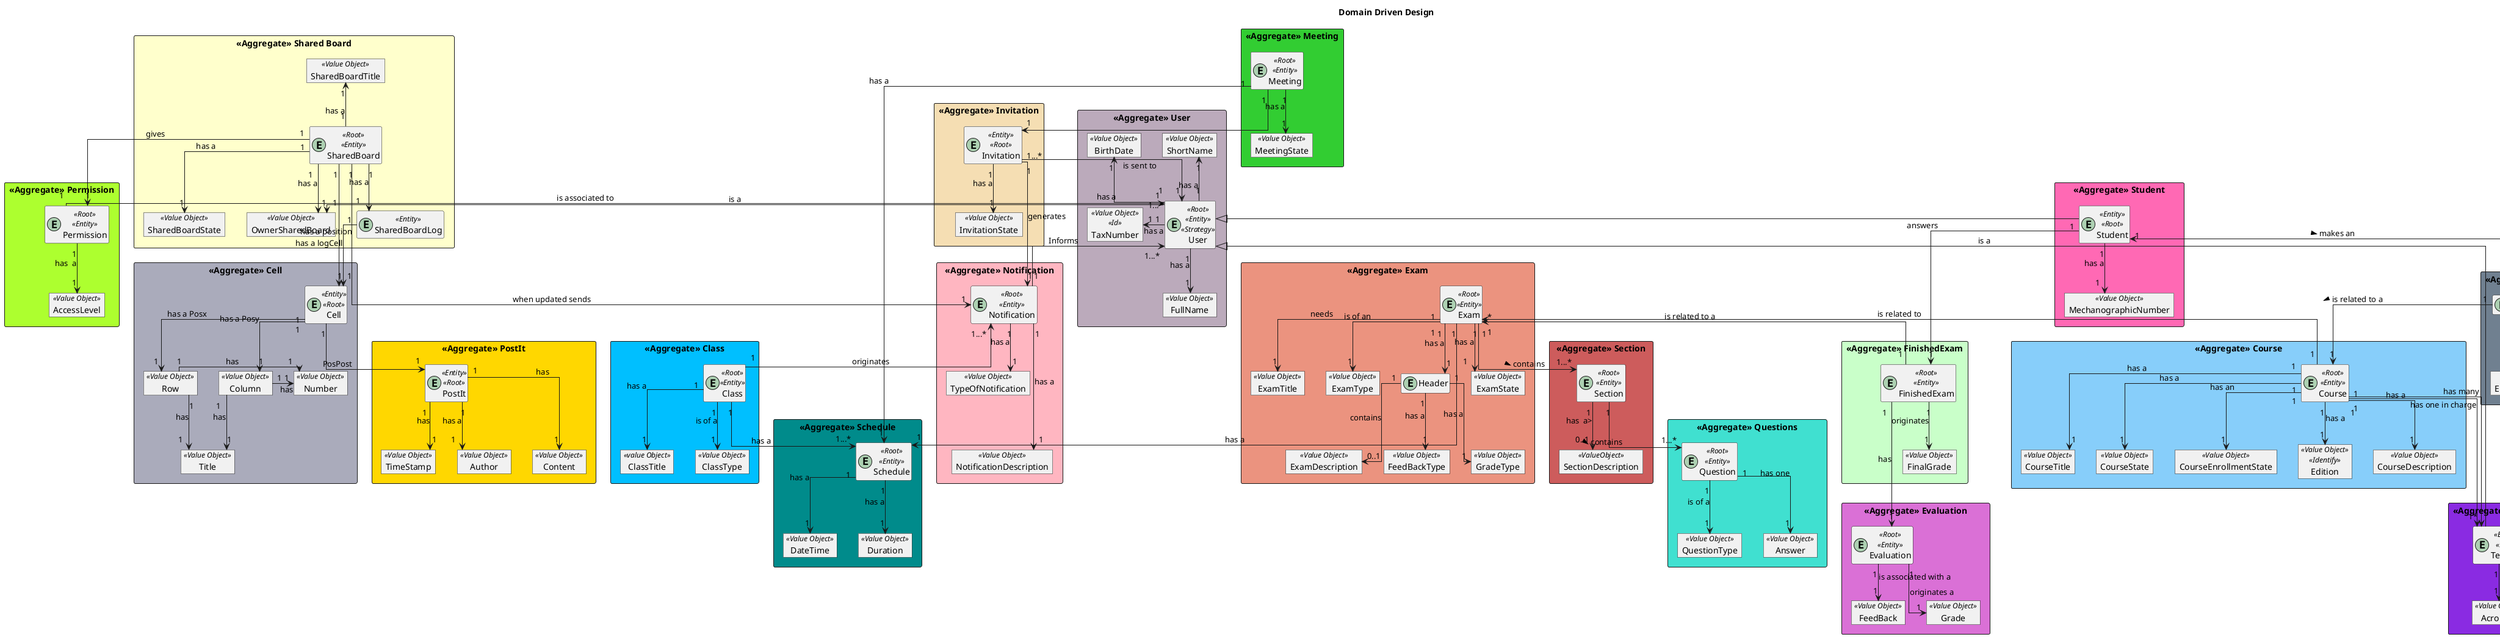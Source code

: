 @startuml
'https://plantuml.com/class-diagram

hide field
hide methods

title Domain Driven Design

skinparam linetype ortho

rectangle "<<Aggregate>> User" #bbaabb{

    entity User<<Root>><<Entity>><<Strategy>>
    object BirthDate<<Value Object>>
    object TaxNumber<<Value Object>><<Id>>
    object FullName<<Value Object>>
    object ShortName<<Value Object>>

    User"1" -up-> "1"BirthDate : has a
    User"1" -left-> "1"TaxNumber : has a
    User"1" --> "1" FullName : has a
    User "1" -up->"1"ShortName : has a
}

rectangle "<<Aggregate>> Questions" #turquoise{

     entity Question <<Root>><<Entity>>
     object QuestionType <<Value Object>>
     object Answer <<Value Object>>

     Question "1"-->"1" QuestionType: is of a
     Question "1"-->"1"Answer: has one
}


rectangle "<<Aggregate>> Teacher" #blueviolet{

    entity Teacher<<Entity>><<Root>>
    object Acronym<<Value Object>>

    Teacher -up|> User: is a
    Teacher"1" --> "1"Acronym : has a
}

rectangle "<<Aggregate>> Schedule" #darkcyan{

 entity Schedule<<Root>><<Entity>>
 object DateTime<<Value Object>>
 object Duration<<Value Object>>

 Schedule "1"-->"1" DateTime: has a
 Schedule "1"-->"1" Duration: has a
}

rectangle "<<Aggregate>> Class" #deepskyblue{

 entity Class<<Root>><<Entity>>
 object ClassTitle<<value Object>>
 object ClassType<<Value Object>>

 Class "1"-->"1" ClassTitle: has a
 Class "1"-->"1"  ClassType: is of a
 Class "1"-->"1...*" Schedule: has a
}

rectangle "<<Aggregate>> Cell" #aaabbb{
     entity Cell <<Entity>><<Root>>
     object Number <<Value Object>>
     object Title <<Value Object>>
     object Column <<Value Object>>
     object Row <<Value Object>>

         Column "1"-right->"1" Number : has
         Column "1"-->"1" Title : has
         Row "1"-left->"1" Number : has
         Row "1"-->"1" Title : has
             Cell"1"-->"1" Row : has a Posx
             Cell"1"-->"1"Column : has a Posy
}


rectangle "<<Aggregate>> Shared Board" #business{

    entity SharedBoard<<Root>><<Entity>>
    entity SharedBoardLog<<Entity>>
    object OwnerSharedBoard <<Value Object>>
    object SharedBoardTitle <<Value Object>>

    object SharedBoardState <<Value Object>>


    SharedBoard"1"-->"1"OwnerSharedBoard: has a
    SharedBoard"1"-up->"1"SharedBoardTitle : has a
    SharedBoard"1"-->"1" SharedBoardLog : has a
    SharedBoard"1"-->"1" SharedBoardState : has a

    User"1"->"1"OwnerSharedBoard: is a
   
    SharedBoard"1"-->"1"Cell : has a position
    SharedBoardLog"1"-->"1"Cell : has a logCell

}




rectangle "<<Aggregate>> PostIt" #gold{

    object Author <<Value Object>>
    object Content <<Value Object>>
    object TimeStamp <<Value Object>>
    entity PostIt <<Entity>><<Root>>

     PostIt"1"-->"1"TimeStamp: has
     PostIt"1"-->"1"Content : has
     PostIt"1"-->"1"Author : has a
     Cell"1"-->"1"PostIt : PosPost
}

rectangle "<<Aggregate>> Course" #lightskyblue{

    entity Course<<Root>><<Entity>>
    object CourseState<<Value Object>>
    object CourseEnrollmentState <<Value Object>>
    object Edition <<Value Object>><<Identify>>
    object CourseDescription <<Value Object>>
    object CourseTitle <<Value Object>>

    Course"1" --> "1"CourseTitle: has a
    Course"1" --> "1"CourseDescription : has a
    Course"1"-->"1"CourseState : has a
    Course"1"-->"1"CourseEnrollmentState: has an
    Course"1" -->"1"Edition : has a
    Course"1" -->"*"Teacher: has many
    Course"1" --->"1"Teacher: has one in charge
}

rectangle "<<Aggregate>> Exam" #EB937F  {
    entity Exam <<Root>><<Entity>>
    object ExamTitle<<Value Object>>
    object ExamType <<Value Object>>

    entity Header
        object FeedBackType <<Value Object>>
        object GradeType <<Value Object>>
        object ExamDescription<<Value Object>>

    object ExamState <<Value Object>>

    Exam "1"-->"1"Header: has a
    Exam"1"-->"1"ExamType: is of an
    Exam"1"-->"1"ExamTitle : needs
    Exam"1"-->"1"ExamState : has a
    Header"1"-->"1"FeedBackType: has a
    Header"1"-->"1"GradeType: has a
    Header"1"-->"0..1"ExamDescription: contains
    Exam "1"-->"1" Schedule: has a
}

rectangle "<<Aggregate>> Section" #indianRed{
    entity Section<<Root>><<Entity>>
    object SectionDescription<<ValueObject>>

    Exam"1"-->"1...*"Section : contains >
    Section"1"-->"1...*"Question: contains >
    Section"1"-->"0..1"SectionDescription: has  a>
}

rectangle "<<Aggregate>> FinishedExam" #technology{

    entity FinishedExam<<Root>><<Entity>>
    object FinalGrade<<Value Object>>

    FinishedExam "1"-->"1" FinalGrade: originates
    FinishedExam "1"-up->"1"Exam: is related to a

}

rectangle "<<Aggregate>> Evaluation" #orchid{
    entity Evaluation<<Root>><<Entity>>
    object FeedBack<<Value Object>>
    object Grade<<Value Object>>

    FinishedExam "1"--->"1"Evaluation: has
    Evaluation "1"-->"1"Grade: originates a
    Evaluation "1"-->"1"FeedBack: is associated with a
}


rectangle "<<Aggregate>> Student" #hotpink{

    entity Student<<Entity>><<Root>>
    object MechanographicNumber<<Value Object>>

    Student -up|> User
    Student "1" -->"1"MechanographicNumber: has a
    Student "1"-->"1"FinishedExam: answers
}


rectangle "<<Aggregate>> Meeting" #limegreen{

    entity Meeting<<Root>><<Entity>>
    object MeetingState<<Value Object>>
    Meeting "1"-->"1"MeetingState: has a
}

rectangle "<<Aggregate>> Notification" #lightpink{

    entity Notification<<Root>><<Entity>>
    object TypeOfNotification<<Value Object>>
    object NotificationDescription<<Value Object>>
    Notification "1"-->"1" TypeOfNotification: has a
    Notification "1"--->"1" NotificationDescription : has a
    Class "1"-up->"1...*" Notification: originates
}

rectangle "<<Aggregate>> Invitation" #wheat{
    entity Invitation<<Entity>><<Root>>
    object InvitationState<<Value Object>>
    Meeting"1"-->"1"Invitation

    Invitation "1"-->"1" InvitationState: has a
    Invitation "1...*"-->"1" User: is sent to
    Invitation "1"-->"1" Notification: generates
}


rectangle "<<Aggregate>> Permission" #greenyellow{

    entity Permission<<Root>><<Entity>>
    object AccessLevel<<Value Object>>
    Permission"1"-->"1"AccessLevel :  has  a
}


rectangle "<<Aggregate>> Enrollment" #slategrey {

    entity Enrollment
    object EnrollmentState<<Value Object>>
     
     Enrollment"1"-->"1"EnrollmentState : has an
}

rectangle "<<Aggregate>> EnrollmentApprovation" #slategrey {

    entity EnrollmentApprovation
    object Justification<<Value Object>>

     EnrollmentApprovation"1"-->"1"Justification: has an
     EnrollmentApprovation"1"-->"1..*"Enrollment: approves
}


Student "1"<--"1...*" Enrollment : makes an >
Enrollment "1"-->"1" Course : is related to a >
    Course "1"-up->"*"Exam : is related to
    SharedBoard"1"-->"1"Notification : when updated sends
    Notification "1"-up->"1...*" User : Informs
    SharedBoard"1"-->"1"Permission : gives
    Permission "1"-->"1...*" User : is associated to
    Meeting"1"-->"1"Schedule : has a

@enduml

